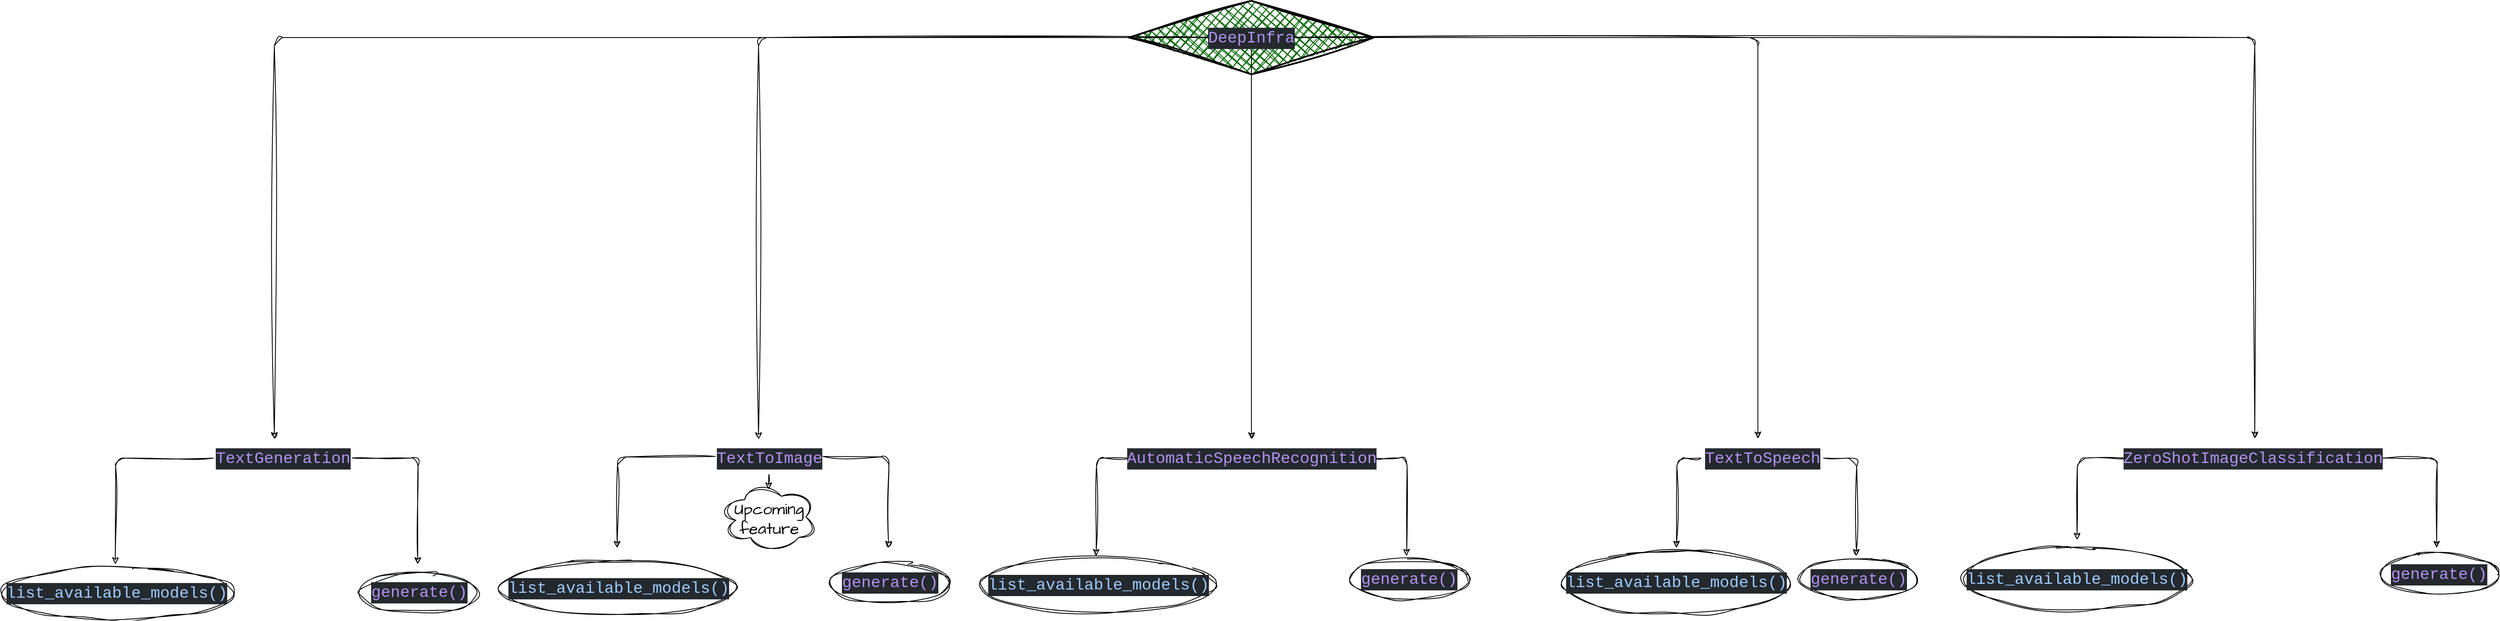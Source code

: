 <mxfile>
    <diagram id="hDwTph7i9RGzKuR2JlQF" name="Page-1">
        <mxGraphModel dx="4029" dy="2342" grid="1" gridSize="10" guides="1" tooltips="1" connect="1" arrows="1" fold="1" page="1" pageScale="1" pageWidth="827" pageHeight="1169" math="0" shadow="0">
            <root>
                <mxCell id="0"/>
                <mxCell id="1" parent="0"/>
                <mxCell id="101" value="" style="rhombus;whiteSpace=wrap;html=1;strokeWidth=2;fillWeight=-1;hachureGap=8;fillStyle=cross-hatch;fillColor=#006600;sketch=1;jiggle=2;curveFitting=1;fontFamily=Architects Daughter;fontSource=https%3A%2F%2Ffonts.googleapis.com%2Fcss%3Ffamily%3DArchitects%2BDaughter;fontSize=20;" vertex="1" parent="1">
                    <mxGeometry x="350" y="-280" width="300" height="90" as="geometry"/>
                </mxCell>
                <mxCell id="83" value="" style="ellipse;whiteSpace=wrap;html=1;sketch=1;hachureGap=4;jiggle=2;curveFitting=1;fontFamily=Architects Daughter;fontSource=https%3A%2F%2Ffonts.googleapis.com%2Fcss%3Ffamily%3DArchitects%2BDaughter;fontSize=20;" parent="1" vertex="1">
                    <mxGeometry x="880" y="394" width="280" height="77" as="geometry"/>
                </mxCell>
                <mxCell id="68" value="" style="ellipse;whiteSpace=wrap;html=1;sketch=1;hachureGap=4;jiggle=2;curveFitting=1;fontFamily=Architects Daughter;fontSource=https%3A%2F%2Ffonts.googleapis.com%2Fcss%3Ffamily%3DArchitects%2BDaughter;fontSize=20;" parent="1" vertex="1">
                    <mxGeometry x="168" y="401.5" width="290" height="67" as="geometry"/>
                </mxCell>
                <mxCell id="39" style="edgeStyle=orthogonalEdgeStyle;sketch=1;hachureGap=4;jiggle=2;curveFitting=1;html=1;fontFamily=Architects Daughter;fontSource=https%3A%2F%2Ffonts.googleapis.com%2Fcss%3Ffamily%3DArchitects%2BDaughter;fontSize=16;" parent="1" source="3" edge="1">
                    <mxGeometry relative="1" as="geometry">
                        <mxPoint x="-890" y="410" as="targetPoint"/>
                    </mxGeometry>
                </mxCell>
                <mxCell id="40" style="edgeStyle=orthogonalEdgeStyle;sketch=1;hachureGap=4;jiggle=2;curveFitting=1;html=1;fontFamily=Architects Daughter;fontSource=https%3A%2F%2Ffonts.googleapis.com%2Fcss%3Ffamily%3DArchitects%2BDaughter;fontSize=16;" parent="1" source="3" edge="1">
                    <mxGeometry relative="1" as="geometry">
                        <mxPoint x="-520" y="410" as="targetPoint"/>
                    </mxGeometry>
                </mxCell>
                <mxCell id="3" value="&lt;div style=&quot;color: rgb(225, 228, 232); background-color: rgb(36, 41, 46); font-family: Consolas, Consolas, &amp;quot;Courier New&amp;quot;, monospace; font-size: 19.6px; line-height: 26px;&quot;&gt;&lt;span style=&quot;color: #b392f0;&quot;&gt;TextGeneration&lt;/span&gt;&lt;/div&gt;" style="text;html=1;align=center;verticalAlign=middle;resizable=0;points=[];autosize=1;strokeColor=none;fillColor=none;fontSize=20;fontFamily=Architects Daughter;sketch=1;hachureGap=4;jiggle=2;curveFitting=1;fontSource=https%3A%2F%2Ffonts.googleapis.com%2Fcss%3Ffamily%3DArchitects%2BDaughter;" parent="1" vertex="1">
                    <mxGeometry x="-770" y="260" width="170" height="40" as="geometry"/>
                </mxCell>
                <mxCell id="100" style="edgeStyle=none;sketch=1;hachureGap=4;jiggle=2;curveFitting=1;html=1;entryX=0.494;entryY=0.1;entryDx=0;entryDy=0;entryPerimeter=0;fontFamily=Architects Daughter;fontSource=https%3A%2F%2Ffonts.googleapis.com%2Fcss%3Ffamily%3DArchitects%2BDaughter;fontSize=16;" edge="1" parent="1" source="4" target="98">
                    <mxGeometry relative="1" as="geometry"/>
                </mxCell>
                <mxCell id="4" value="&lt;div style=&quot;color: rgb(225, 228, 232); background-color: rgb(36, 41, 46); font-family: Consolas, Consolas, &amp;quot;Courier New&amp;quot;, monospace; font-size: 19.6px; line-height: 26px;&quot;&gt;&lt;div style=&quot;font-size: 19.6px; line-height: 26px;&quot;&gt;&lt;span style=&quot;color: #b392f0;&quot;&gt;TextToImage&lt;/span&gt;&lt;/div&gt;&lt;/div&gt;" style="text;html=1;align=center;verticalAlign=middle;resizable=0;points=[];autosize=1;strokeColor=none;fillColor=none;fontSize=20;fontFamily=Architects Daughter;sketch=1;hachureGap=4;jiggle=2;curveFitting=1;fontSource=https%3A%2F%2Ffonts.googleapis.com%2Fcss%3Ffamily%3DArchitects%2BDaughter;" parent="1" vertex="1">
                    <mxGeometry x="-160" y="260" width="140" height="40" as="geometry"/>
                </mxCell>
                <mxCell id="69" style="edgeStyle=orthogonalEdgeStyle;sketch=1;hachureGap=4;jiggle=2;curveFitting=1;html=1;fontFamily=Architects Daughter;fontSource=https%3A%2F%2Ffonts.googleapis.com%2Fcss%3Ffamily%3DArchitects%2BDaughter;fontSize=16;" parent="1" source="5" edge="1">
                    <mxGeometry relative="1" as="geometry">
                        <mxPoint x="310" y="400" as="targetPoint"/>
                    </mxGeometry>
                </mxCell>
                <mxCell id="70" style="edgeStyle=orthogonalEdgeStyle;sketch=1;hachureGap=4;jiggle=2;curveFitting=1;html=1;fontFamily=Architects Daughter;fontSource=https%3A%2F%2Ffonts.googleapis.com%2Fcss%3Ffamily%3DArchitects%2BDaughter;fontSize=16;" parent="1" source="5" edge="1">
                    <mxGeometry relative="1" as="geometry">
                        <mxPoint x="690" y="400" as="targetPoint"/>
                    </mxGeometry>
                </mxCell>
                <mxCell id="5" value="&lt;div style=&quot;color: rgb(225, 228, 232); background-color: rgb(36, 41, 46); font-family: Consolas, Consolas, &amp;quot;Courier New&amp;quot;, monospace; font-size: 19.6px; line-height: 26px;&quot;&gt;&lt;div style=&quot;font-size: 19.6px; line-height: 26px;&quot;&gt;&lt;span style=&quot;color: #b392f0;&quot;&gt;AutomaticSpeechRecognition&lt;/span&gt;&lt;/div&gt;&lt;/div&gt;" style="text;html=1;align=center;verticalAlign=middle;resizable=0;points=[];autosize=1;strokeColor=none;fillColor=none;fontSize=20;fontFamily=Architects Daughter;sketch=1;hachureGap=4;jiggle=2;curveFitting=1;fontSource=https%3A%2F%2Ffonts.googleapis.com%2Fcss%3Ffamily%3DArchitects%2BDaughter;" parent="1" vertex="1">
                    <mxGeometry x="350" y="260" width="300" height="40" as="geometry"/>
                </mxCell>
                <mxCell id="84" style="edgeStyle=orthogonalEdgeStyle;sketch=1;hachureGap=4;jiggle=2;curveFitting=1;html=1;fontFamily=Architects Daughter;fontSource=https%3A%2F%2Ffonts.googleapis.com%2Fcss%3Ffamily%3DArchitects%2BDaughter;fontSize=16;" parent="1" source="6" edge="1">
                    <mxGeometry relative="1" as="geometry">
                        <mxPoint x="1020" y="390" as="targetPoint"/>
                    </mxGeometry>
                </mxCell>
                <mxCell id="85" style="edgeStyle=orthogonalEdgeStyle;sketch=1;hachureGap=4;jiggle=2;curveFitting=1;html=1;fontFamily=Architects Daughter;fontSource=https%3A%2F%2Ffonts.googleapis.com%2Fcss%3Ffamily%3DArchitects%2BDaughter;fontSize=16;" parent="1" source="6" edge="1">
                    <mxGeometry relative="1" as="geometry">
                        <mxPoint x="1240" y="400" as="targetPoint"/>
                    </mxGeometry>
                </mxCell>
                <mxCell id="6" value="&lt;div style=&quot;color: rgb(225, 228, 232); background-color: rgb(36, 41, 46); font-family: Consolas, Consolas, &amp;quot;Courier New&amp;quot;, monospace; font-size: 19.6px; line-height: 26px;&quot;&gt;&lt;div style=&quot;font-size: 19.6px; line-height: 26px;&quot;&gt;&lt;span style=&quot;color: #b392f0;&quot;&gt;TextToSpeech&lt;/span&gt;&lt;/div&gt;&lt;/div&gt;" style="text;html=1;align=center;verticalAlign=middle;resizable=0;points=[];autosize=1;strokeColor=none;fillColor=none;fontSize=20;fontFamily=Architects Daughter;sketch=1;hachureGap=4;jiggle=2;curveFitting=1;fontSource=https%3A%2F%2Ffonts.googleapis.com%2Fcss%3Ffamily%3DArchitects%2BDaughter;" parent="1" vertex="1">
                    <mxGeometry x="1050" y="260" width="150" height="40" as="geometry"/>
                </mxCell>
                <mxCell id="90" style="edgeStyle=orthogonalEdgeStyle;sketch=1;hachureGap=4;jiggle=2;curveFitting=1;html=1;fontFamily=Architects Daughter;fontSource=https%3A%2F%2Ffonts.googleapis.com%2Fcss%3Ffamily%3DArchitects%2BDaughter;fontSize=16;" parent="1" source="7" edge="1">
                    <mxGeometry relative="1" as="geometry">
                        <mxPoint x="1510" y="380" as="targetPoint"/>
                    </mxGeometry>
                </mxCell>
                <mxCell id="91" style="edgeStyle=orthogonalEdgeStyle;sketch=1;hachureGap=4;jiggle=2;curveFitting=1;html=1;fontFamily=Architects Daughter;fontSource=https%3A%2F%2Ffonts.googleapis.com%2Fcss%3Ffamily%3DArchitects%2BDaughter;fontSize=16;" parent="1" source="7" edge="1">
                    <mxGeometry relative="1" as="geometry">
                        <mxPoint x="1950" y="390" as="targetPoint"/>
                    </mxGeometry>
                </mxCell>
                <mxCell id="7" value="&lt;div style=&quot;color: rgb(225, 228, 232); background-color: rgb(36, 41, 46); font-family: Consolas, Consolas, &amp;quot;Courier New&amp;quot;, monospace; font-size: 19.6px; line-height: 26px;&quot;&gt;&lt;div style=&quot;font-size: 19.6px; line-height: 26px;&quot;&gt;&lt;span style=&quot;color: #b392f0;&quot;&gt;ZeroShotImageClassification&lt;/span&gt;&lt;/div&gt;&lt;/div&gt;" style="text;html=1;align=center;verticalAlign=middle;resizable=0;points=[];autosize=1;strokeColor=none;fillColor=none;fontSize=20;fontFamily=Architects Daughter;sketch=1;hachureGap=4;jiggle=2;curveFitting=1;fontSource=https%3A%2F%2Ffonts.googleapis.com%2Fcss%3Ffamily%3DArchitects%2BDaughter;" parent="1" vertex="1">
                    <mxGeometry x="1570" y="260" width="310" height="40" as="geometry"/>
                </mxCell>
                <mxCell id="22" value="" style="ellipse;whiteSpace=wrap;html=1;sketch=1;hachureGap=4;jiggle=2;curveFitting=1;fontFamily=Architects Daughter;fontSource=https%3A%2F%2Ffonts.googleapis.com%2Fcss%3Ffamily%3DArchitects%2BDaughter;fontSize=20;" parent="1" vertex="1">
                    <mxGeometry x="-1030" y="414" width="286" height="64" as="geometry"/>
                </mxCell>
                <mxCell id="26" value="&lt;div style=&quot;color: rgb(225, 228, 232); background-color: rgb(36, 41, 46); font-family: Consolas, Consolas, &amp;quot;Courier New&amp;quot;, monospace; font-size: 19.6px; line-height: 26px;&quot;&gt;&lt;span style=&quot;color: #9ecbff;&quot;&gt;list_available_models()&lt;/span&gt;&lt;/div&gt;" style="text;strokeColor=none;align=center;fillColor=none;html=1;verticalAlign=middle;whiteSpace=wrap;rounded=0;sketch=1;hachureGap=4;jiggle=2;curveFitting=1;fontFamily=Architects Daughter;fontSource=https%3A%2F%2Ffonts.googleapis.com%2Fcss%3Ffamily%3DArchitects%2BDaughter;fontSize=20;" parent="1" vertex="1">
                    <mxGeometry x="-911" y="430" width="46" height="30" as="geometry"/>
                </mxCell>
                <mxCell id="28" value="" style="ellipse;whiteSpace=wrap;html=1;sketch=1;hachureGap=4;jiggle=2;curveFitting=1;fontFamily=Architects Daughter;fontSource=https%3A%2F%2Ffonts.googleapis.com%2Fcss%3Ffamily%3DArchitects%2BDaughter;fontSize=20;" parent="1" vertex="1">
                    <mxGeometry x="-591" y="420" width="146" height="50" as="geometry"/>
                </mxCell>
                <mxCell id="29" value="&lt;div style=&quot;color: rgb(225, 228, 232); background-color: rgb(36, 41, 46); font-family: Consolas, Consolas, &amp;quot;Courier New&amp;quot;, monospace; font-size: 19.6px; line-height: 26px;&quot;&gt;&lt;div style=&quot;font-size: 19.6px; line-height: 26px;&quot;&gt;&lt;span style=&quot;color: #b392f0;&quot;&gt;generate()&lt;/span&gt;&lt;/div&gt;&lt;/div&gt;" style="text;strokeColor=none;align=center;fillColor=none;html=1;verticalAlign=middle;whiteSpace=wrap;rounded=0;sketch=1;hachureGap=4;jiggle=2;curveFitting=1;fontFamily=Architects Daughter;fontSource=https%3A%2F%2Ffonts.googleapis.com%2Fcss%3Ffamily%3DArchitects%2BDaughter;fontSize=20;" parent="1" vertex="1">
                    <mxGeometry x="-541" y="429" width="46" height="30" as="geometry"/>
                </mxCell>
                <mxCell id="59" style="edgeStyle=orthogonalEdgeStyle;sketch=1;hachureGap=4;jiggle=2;curveFitting=1;html=1;entryX=0.5;entryY=-0.075;entryDx=0;entryDy=0;entryPerimeter=0;fontFamily=Architects Daughter;fontSource=https%3A%2F%2Ffonts.googleapis.com%2Fcss%3Ffamily%3DArchitects%2BDaughter;fontSize=16;" parent="1" source="2" target="5" edge="1">
                    <mxGeometry relative="1" as="geometry"/>
                </mxCell>
                <mxCell id="60" style="edgeStyle=orthogonalEdgeStyle;sketch=1;hachureGap=4;jiggle=2;curveFitting=1;html=1;entryX=0.407;entryY=-0.075;entryDx=0;entryDy=0;entryPerimeter=0;fontFamily=Architects Daughter;fontSource=https%3A%2F%2Ffonts.googleapis.com%2Fcss%3Ffamily%3DArchitects%2BDaughter;fontSize=16;" parent="1" source="2" target="4" edge="1">
                    <mxGeometry relative="1" as="geometry"/>
                </mxCell>
                <mxCell id="92" style="edgeStyle=orthogonalEdgeStyle;sketch=1;hachureGap=4;jiggle=2;curveFitting=1;html=1;entryX=0.464;entryY=-0.095;entryDx=0;entryDy=0;entryPerimeter=0;fontFamily=Architects Daughter;fontSource=https%3A%2F%2Ffonts.googleapis.com%2Fcss%3Ffamily%3DArchitects%2BDaughter;fontSize=16;" parent="1" source="2" target="6" edge="1">
                    <mxGeometry relative="1" as="geometry"/>
                </mxCell>
                <mxCell id="94" style="edgeStyle=orthogonalEdgeStyle;sketch=1;hachureGap=4;jiggle=2;curveFitting=1;html=1;entryX=0.508;entryY=-0.1;entryDx=0;entryDy=0;entryPerimeter=0;fontFamily=Architects Daughter;fontSource=https%3A%2F%2Ffonts.googleapis.com%2Fcss%3Ffamily%3DArchitects%2BDaughter;fontSize=16;" parent="1" source="2" target="7" edge="1">
                    <mxGeometry relative="1" as="geometry"/>
                </mxCell>
                <mxCell id="97" style="edgeStyle=orthogonalEdgeStyle;sketch=1;hachureGap=4;jiggle=2;curveFitting=1;html=1;entryX=0.439;entryY=-0.082;entryDx=0;entryDy=0;entryPerimeter=0;fontFamily=Architects Daughter;fontSource=https%3A%2F%2Ffonts.googleapis.com%2Fcss%3Ffamily%3DArchitects%2BDaughter;fontSize=16;" parent="1" source="2" target="3" edge="1">
                    <mxGeometry relative="1" as="geometry"/>
                </mxCell>
                <mxCell id="2" value="&lt;div style=&quot;color: rgb(225, 228, 232); background-color: rgb(36, 41, 46); font-family: Consolas, Consolas, &amp;quot;Courier New&amp;quot;, monospace; font-size: 19.6px; line-height: 26px;&quot;&gt;&lt;span style=&quot;color: #b392f0;&quot;&gt;DeepInfra&lt;/span&gt;&lt;/div&gt;" style="text;strokeColor=none;align=center;fillColor=none;html=1;verticalAlign=middle;whiteSpace=wrap;rounded=0;sketch=1;hachureGap=4;jiggle=2;curveFitting=1;fontFamily=Architects Daughter;fontSource=https%3A%2F%2Ffonts.googleapis.com%2Fcss%3Ffamily%3DArchitects%2BDaughter;fontSize=20;" parent="1" vertex="1">
                    <mxGeometry x="470" y="-250" width="60" height="30" as="geometry"/>
                </mxCell>
                <mxCell id="50" style="edgeStyle=orthogonalEdgeStyle;sketch=1;hachureGap=4;jiggle=2;curveFitting=1;html=1;fontFamily=Architects Daughter;fontSource=https%3A%2F%2Ffonts.googleapis.com%2Fcss%3Ffamily%3DArchitects%2BDaughter;fontSize=16;" parent="1" edge="1">
                    <mxGeometry relative="1" as="geometry">
                        <mxPoint x="-276" y="390" as="targetPoint"/>
                        <mxPoint x="-156.0" y="278.053" as="sourcePoint"/>
                    </mxGeometry>
                </mxCell>
                <mxCell id="51" style="edgeStyle=orthogonalEdgeStyle;sketch=1;hachureGap=4;jiggle=2;curveFitting=1;html=1;fontFamily=Architects Daughter;fontSource=https%3A%2F%2Ffonts.googleapis.com%2Fcss%3Ffamily%3DArchitects%2BDaughter;fontSize=16;" parent="1" edge="1">
                    <mxGeometry relative="1" as="geometry">
                        <mxPoint x="-24.0" y="278.053" as="sourcePoint"/>
                        <mxPoint x="56" y="390" as="targetPoint"/>
                    </mxGeometry>
                </mxCell>
                <mxCell id="53" value="" style="ellipse;whiteSpace=wrap;html=1;sketch=1;hachureGap=4;jiggle=2;curveFitting=1;fontFamily=Architects Daughter;fontSource=https%3A%2F%2Ffonts.googleapis.com%2Fcss%3Ffamily%3DArchitects%2BDaughter;fontSize=20;" parent="1" vertex="1">
                    <mxGeometry x="-420" y="406" width="290" height="67" as="geometry"/>
                </mxCell>
                <mxCell id="54" value="&lt;div style=&quot;color: rgb(225, 228, 232); background-color: rgb(36, 41, 46); font-family: Consolas, Consolas, &amp;quot;Courier New&amp;quot;, monospace; font-size: 19.6px; line-height: 26px;&quot;&gt;&lt;span style=&quot;color: #9ecbff;&quot;&gt;list_available_models()&lt;/span&gt;&lt;/div&gt;" style="text;strokeColor=none;align=center;fillColor=none;html=1;verticalAlign=middle;whiteSpace=wrap;rounded=0;sketch=1;hachureGap=4;jiggle=2;curveFitting=1;fontFamily=Architects Daughter;fontSource=https%3A%2F%2Ffonts.googleapis.com%2Fcss%3Ffamily%3DArchitects%2BDaughter;fontSize=20;" parent="1" vertex="1">
                    <mxGeometry x="-297" y="424" width="46" height="30" as="geometry"/>
                </mxCell>
                <mxCell id="55" value="" style="ellipse;whiteSpace=wrap;html=1;sketch=1;hachureGap=4;jiggle=2;curveFitting=1;fontFamily=Architects Daughter;fontSource=https%3A%2F%2Ffonts.googleapis.com%2Fcss%3Ffamily%3DArchitects%2BDaughter;fontSize=20;" parent="1" vertex="1">
                    <mxGeometry x="-15" y="408" width="146" height="50" as="geometry"/>
                </mxCell>
                <mxCell id="56" value="&lt;div style=&quot;color: rgb(225, 228, 232); background-color: rgb(36, 41, 46); font-family: Consolas, Consolas, &amp;quot;Courier New&amp;quot;, monospace; font-size: 19.6px; line-height: 26px;&quot;&gt;&lt;div style=&quot;font-size: 19.6px; line-height: 26px;&quot;&gt;&lt;span style=&quot;color: #b392f0;&quot;&gt;generate()&lt;/span&gt;&lt;/div&gt;&lt;/div&gt;" style="text;strokeColor=none;align=center;fillColor=none;html=1;verticalAlign=middle;whiteSpace=wrap;rounded=0;sketch=1;hachureGap=4;jiggle=2;curveFitting=1;fontFamily=Architects Daughter;fontSource=https%3A%2F%2Ffonts.googleapis.com%2Fcss%3Ffamily%3DArchitects%2BDaughter;fontSize=20;" parent="1" vertex="1">
                    <mxGeometry x="35" y="417" width="46" height="30" as="geometry"/>
                </mxCell>
                <mxCell id="65" value="&lt;div style=&quot;color: rgb(225, 228, 232); background-color: rgb(36, 41, 46); font-family: Consolas, Consolas, &amp;quot;Courier New&amp;quot;, monospace; font-size: 19.6px; line-height: 26px;&quot;&gt;&lt;span style=&quot;color: #9ecbff;&quot;&gt;list_available_models()&lt;/span&gt;&lt;/div&gt;" style="text;strokeColor=none;align=center;fillColor=none;html=1;verticalAlign=middle;whiteSpace=wrap;rounded=0;sketch=1;hachureGap=4;jiggle=2;curveFitting=1;fontFamily=Architects Daughter;fontSource=https%3A%2F%2Ffonts.googleapis.com%2Fcss%3Ffamily%3DArchitects%2BDaughter;fontSize=20;" parent="1" vertex="1">
                    <mxGeometry x="290" y="420" width="46" height="30" as="geometry"/>
                </mxCell>
                <mxCell id="66" value="" style="ellipse;whiteSpace=wrap;html=1;sketch=1;hachureGap=4;jiggle=2;curveFitting=1;fontFamily=Architects Daughter;fontSource=https%3A%2F%2Ffonts.googleapis.com%2Fcss%3Ffamily%3DArchitects%2BDaughter;fontSize=20;" parent="1" vertex="1">
                    <mxGeometry x="620" y="404" width="146" height="50" as="geometry"/>
                </mxCell>
                <mxCell id="67" value="&lt;div style=&quot;color: rgb(225, 228, 232); background-color: rgb(36, 41, 46); font-family: Consolas, Consolas, &amp;quot;Courier New&amp;quot;, monospace; font-size: 19.6px; line-height: 26px;&quot;&gt;&lt;div style=&quot;font-size: 19.6px; line-height: 26px;&quot;&gt;&lt;span style=&quot;color: #b392f0;&quot;&gt;generate()&lt;/span&gt;&lt;/div&gt;&lt;/div&gt;" style="text;strokeColor=none;align=center;fillColor=none;html=1;verticalAlign=middle;whiteSpace=wrap;rounded=0;sketch=1;hachureGap=4;jiggle=2;curveFitting=1;fontFamily=Architects Daughter;fontSource=https%3A%2F%2Ffonts.googleapis.com%2Fcss%3Ffamily%3DArchitects%2BDaughter;fontSize=20;" parent="1" vertex="1">
                    <mxGeometry x="670" y="413" width="46" height="30" as="geometry"/>
                </mxCell>
                <mxCell id="80" value="&lt;div style=&quot;color: rgb(225, 228, 232); background-color: rgb(36, 41, 46); font-family: Consolas, Consolas, &amp;quot;Courier New&amp;quot;, monospace; font-size: 19.6px; line-height: 26px;&quot;&gt;&lt;span style=&quot;color: #9ecbff;&quot;&gt;list_available_models()&lt;/span&gt;&lt;/div&gt;" style="text;strokeColor=none;align=center;fillColor=none;html=1;verticalAlign=middle;whiteSpace=wrap;rounded=0;sketch=1;hachureGap=4;jiggle=2;curveFitting=1;fontFamily=Architects Daughter;fontSource=https%3A%2F%2Ffonts.googleapis.com%2Fcss%3Ffamily%3DArchitects%2BDaughter;fontSize=20;" parent="1" vertex="1">
                    <mxGeometry x="997" y="417" width="46" height="30" as="geometry"/>
                </mxCell>
                <mxCell id="81" value="" style="ellipse;whiteSpace=wrap;html=1;sketch=1;hachureGap=4;jiggle=2;curveFitting=1;fontFamily=Architects Daughter;fontSource=https%3A%2F%2Ffonts.googleapis.com%2Fcss%3Ffamily%3DArchitects%2BDaughter;fontSize=20;" parent="1" vertex="1">
                    <mxGeometry x="1170" y="403" width="146" height="50" as="geometry"/>
                </mxCell>
                <mxCell id="82" value="&lt;div style=&quot;color: rgb(225, 228, 232); background-color: rgb(36, 41, 46); font-family: Consolas, Consolas, &amp;quot;Courier New&amp;quot;, monospace; font-size: 19.6px; line-height: 26px;&quot;&gt;&lt;div style=&quot;font-size: 19.6px; line-height: 26px;&quot;&gt;&lt;span style=&quot;color: #b392f0;&quot;&gt;generate()&lt;/span&gt;&lt;/div&gt;&lt;/div&gt;" style="text;strokeColor=none;align=center;fillColor=none;html=1;verticalAlign=middle;whiteSpace=wrap;rounded=0;sketch=1;hachureGap=4;jiggle=2;curveFitting=1;fontFamily=Architects Daughter;fontSource=https%3A%2F%2Ffonts.googleapis.com%2Fcss%3Ffamily%3DArchitects%2BDaughter;fontSize=20;" parent="1" vertex="1">
                    <mxGeometry x="1220" y="413" width="46" height="30" as="geometry"/>
                </mxCell>
                <mxCell id="86" value="" style="ellipse;whiteSpace=wrap;html=1;sketch=1;hachureGap=4;jiggle=2;curveFitting=1;fontFamily=Architects Daughter;fontSource=https%3A%2F%2Ffonts.googleapis.com%2Fcss%3Ffamily%3DArchitects%2BDaughter;fontSize=20;" parent="1" vertex="1">
                    <mxGeometry x="1370" y="389.5" width="280" height="77" as="geometry"/>
                </mxCell>
                <mxCell id="87" value="&lt;div style=&quot;color: rgb(225, 228, 232); background-color: rgb(36, 41, 46); font-family: Consolas, Consolas, &amp;quot;Courier New&amp;quot;, monospace; font-size: 19.6px; line-height: 26px;&quot;&gt;&lt;span style=&quot;color: #9ecbff;&quot;&gt;list_available_models()&lt;/span&gt;&lt;/div&gt;" style="text;strokeColor=none;align=center;fillColor=none;html=1;verticalAlign=middle;whiteSpace=wrap;rounded=0;sketch=1;hachureGap=4;jiggle=2;curveFitting=1;fontFamily=Architects Daughter;fontSource=https%3A%2F%2Ffonts.googleapis.com%2Fcss%3Ffamily%3DArchitects%2BDaughter;fontSize=20;" parent="1" vertex="1">
                    <mxGeometry x="1487" y="412.5" width="46" height="30" as="geometry"/>
                </mxCell>
                <mxCell id="88" value="" style="ellipse;whiteSpace=wrap;html=1;sketch=1;hachureGap=4;jiggle=2;curveFitting=1;fontFamily=Architects Daughter;fontSource=https%3A%2F%2Ffonts.googleapis.com%2Fcss%3Ffamily%3DArchitects%2BDaughter;fontSize=20;" parent="1" vertex="1">
                    <mxGeometry x="1880" y="397" width="146" height="50" as="geometry"/>
                </mxCell>
                <mxCell id="89" value="&lt;div style=&quot;color: rgb(225, 228, 232); background-color: rgb(36, 41, 46); font-family: Consolas, Consolas, &amp;quot;Courier New&amp;quot;, monospace; font-size: 19.6px; line-height: 26px;&quot;&gt;&lt;div style=&quot;font-size: 19.6px; line-height: 26px;&quot;&gt;&lt;span style=&quot;color: #b392f0;&quot;&gt;generate()&lt;/span&gt;&lt;/div&gt;&lt;/div&gt;" style="text;strokeColor=none;align=center;fillColor=none;html=1;verticalAlign=middle;whiteSpace=wrap;rounded=0;sketch=1;hachureGap=4;jiggle=2;curveFitting=1;fontFamily=Architects Daughter;fontSource=https%3A%2F%2Ffonts.googleapis.com%2Fcss%3Ffamily%3DArchitects%2BDaughter;fontSize=20;" parent="1" vertex="1">
                    <mxGeometry x="1930" y="407" width="46" height="30" as="geometry"/>
                </mxCell>
                <mxCell id="98" value="" style="ellipse;shape=cloud;whiteSpace=wrap;html=1;sketch=1;hachureGap=4;jiggle=2;curveFitting=1;fontFamily=Architects Daughter;fontSource=https%3A%2F%2Ffonts.googleapis.com%2Fcss%3Ffamily%3DArchitects%2BDaughter;fontSize=20;" vertex="1" parent="1">
                    <mxGeometry x="-150" y="310" width="120" height="84" as="geometry"/>
                </mxCell>
                <mxCell id="99" value="Upcoming feature" style="text;strokeColor=none;align=center;fillColor=none;html=1;verticalAlign=middle;whiteSpace=wrap;rounded=0;sketch=1;hachureGap=4;jiggle=2;curveFitting=1;fontFamily=Architects Daughter;fontSource=https%3A%2F%2Ffonts.googleapis.com%2Fcss%3Ffamily%3DArchitects%2BDaughter;fontSize=20;" vertex="1" parent="1">
                    <mxGeometry x="-120" y="339" width="60" height="30" as="geometry"/>
                </mxCell>
            </root>
        </mxGraphModel>
    </diagram>
</mxfile>